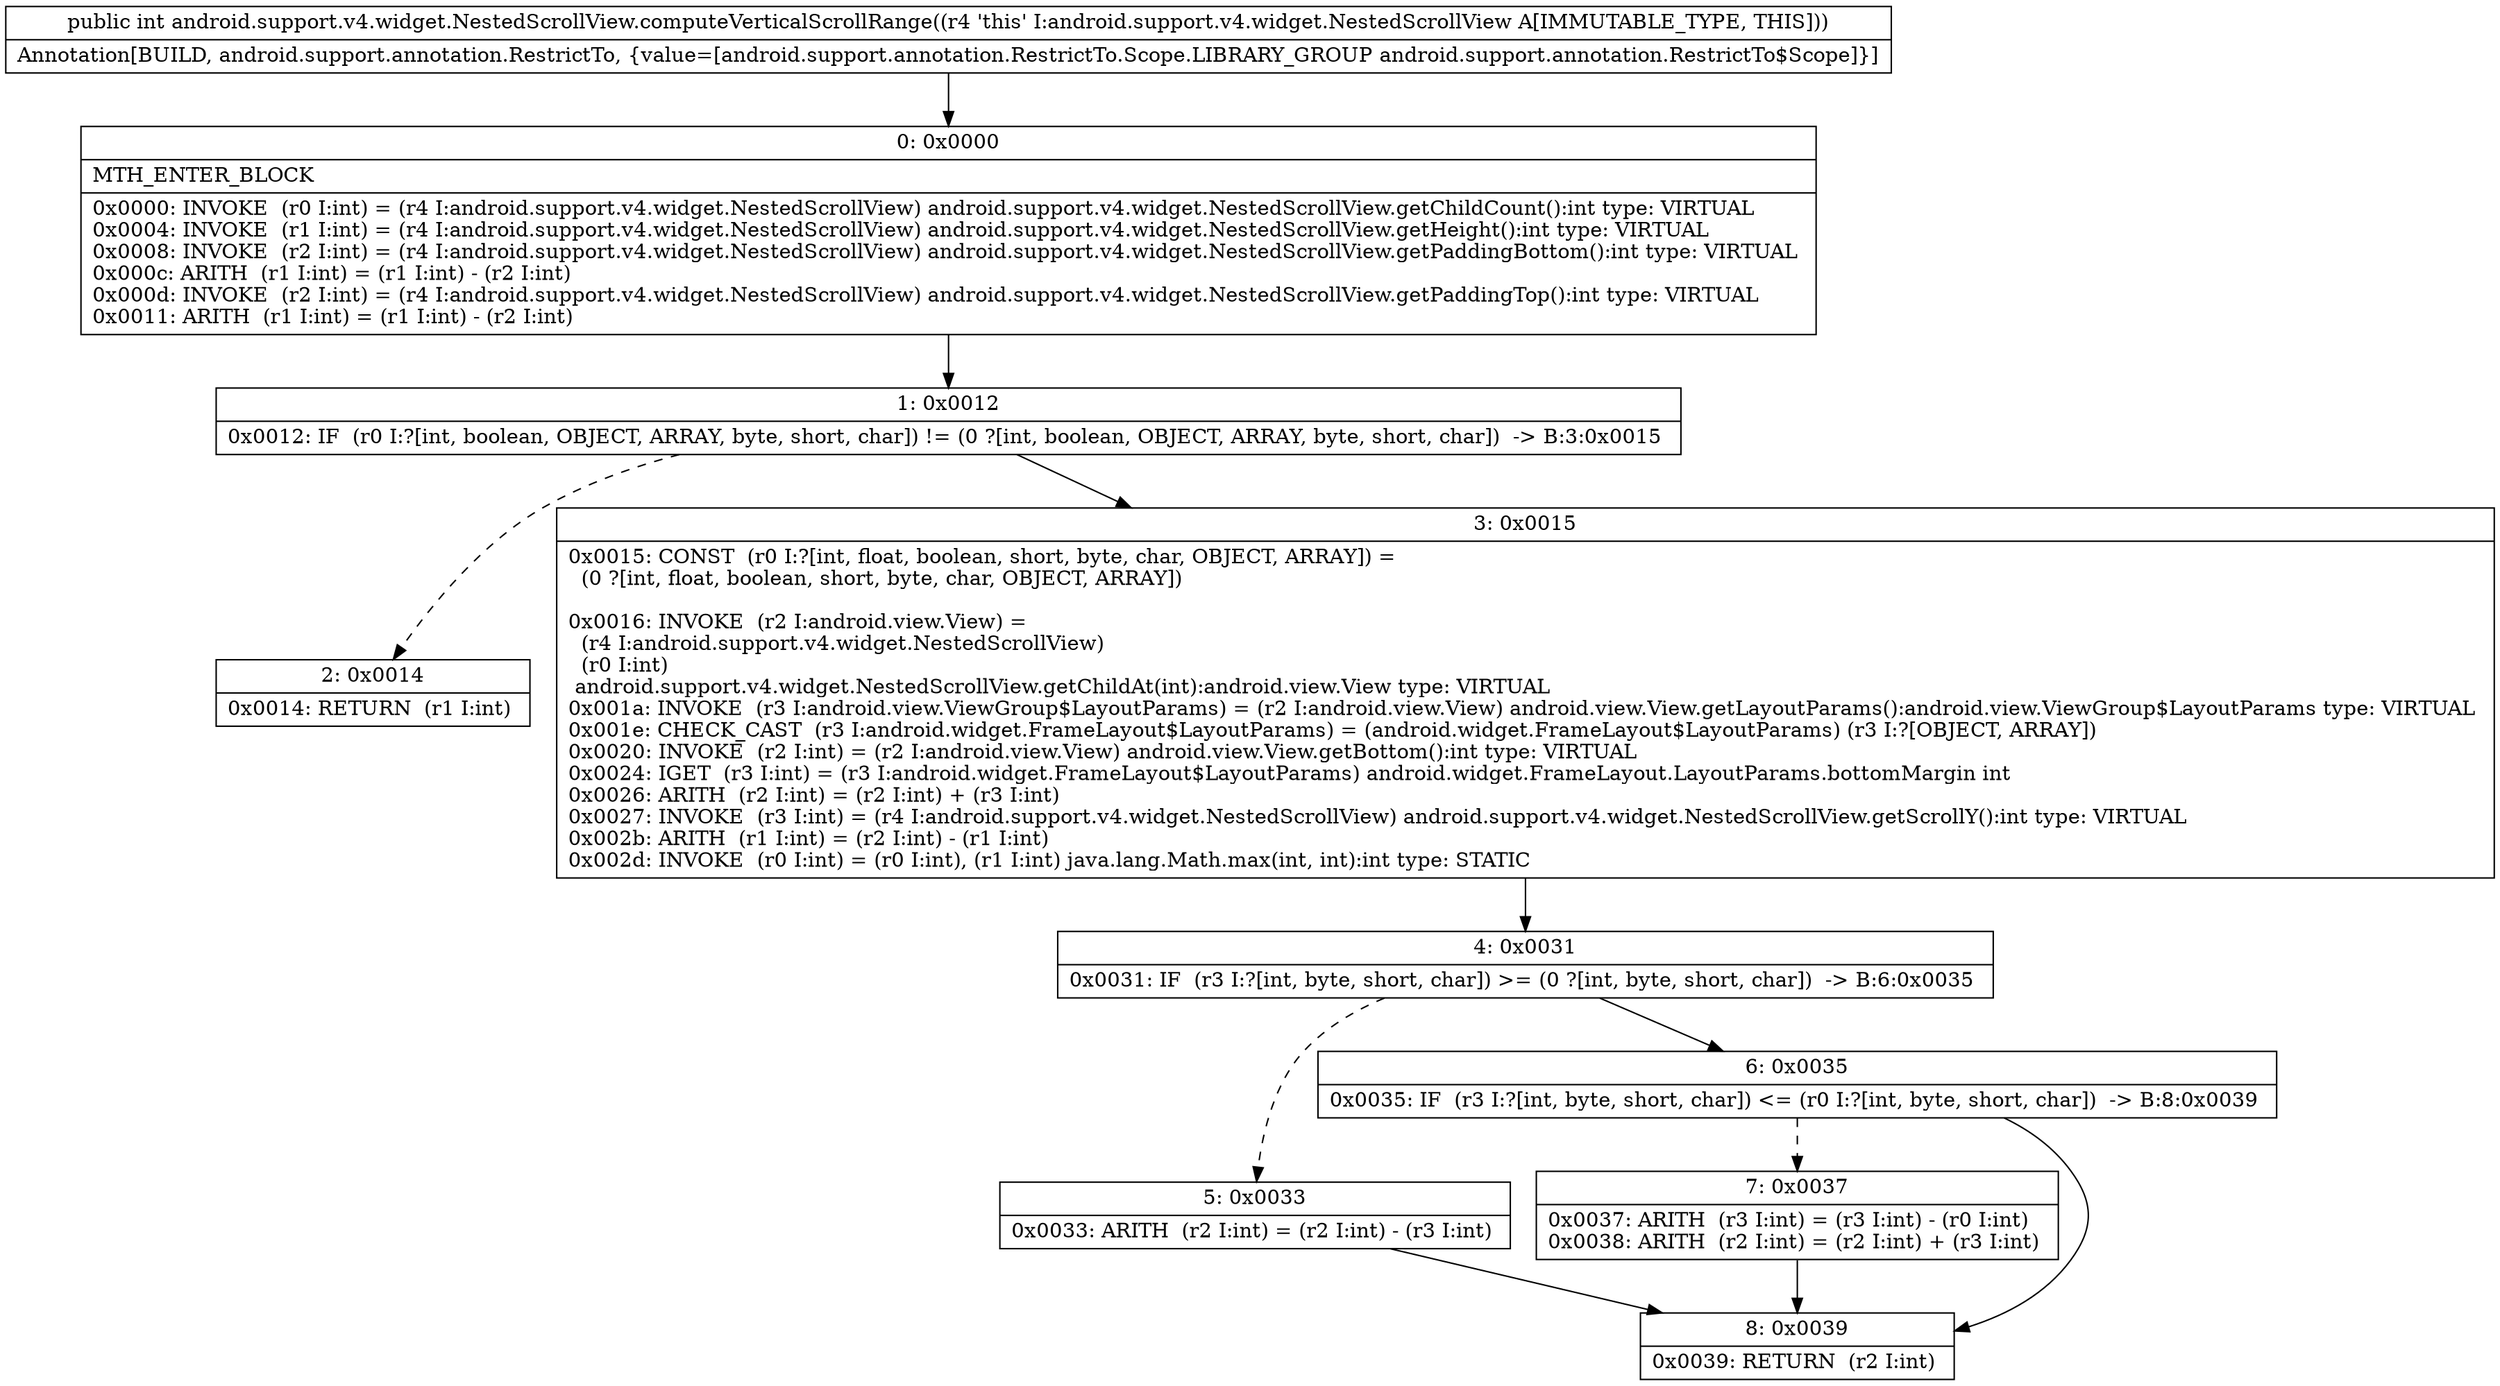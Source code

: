 digraph "CFG forandroid.support.v4.widget.NestedScrollView.computeVerticalScrollRange()I" {
Node_0 [shape=record,label="{0\:\ 0x0000|MTH_ENTER_BLOCK\l|0x0000: INVOKE  (r0 I:int) = (r4 I:android.support.v4.widget.NestedScrollView) android.support.v4.widget.NestedScrollView.getChildCount():int type: VIRTUAL \l0x0004: INVOKE  (r1 I:int) = (r4 I:android.support.v4.widget.NestedScrollView) android.support.v4.widget.NestedScrollView.getHeight():int type: VIRTUAL \l0x0008: INVOKE  (r2 I:int) = (r4 I:android.support.v4.widget.NestedScrollView) android.support.v4.widget.NestedScrollView.getPaddingBottom():int type: VIRTUAL \l0x000c: ARITH  (r1 I:int) = (r1 I:int) \- (r2 I:int) \l0x000d: INVOKE  (r2 I:int) = (r4 I:android.support.v4.widget.NestedScrollView) android.support.v4.widget.NestedScrollView.getPaddingTop():int type: VIRTUAL \l0x0011: ARITH  (r1 I:int) = (r1 I:int) \- (r2 I:int) \l}"];
Node_1 [shape=record,label="{1\:\ 0x0012|0x0012: IF  (r0 I:?[int, boolean, OBJECT, ARRAY, byte, short, char]) != (0 ?[int, boolean, OBJECT, ARRAY, byte, short, char])  \-\> B:3:0x0015 \l}"];
Node_2 [shape=record,label="{2\:\ 0x0014|0x0014: RETURN  (r1 I:int) \l}"];
Node_3 [shape=record,label="{3\:\ 0x0015|0x0015: CONST  (r0 I:?[int, float, boolean, short, byte, char, OBJECT, ARRAY]) = \l  (0 ?[int, float, boolean, short, byte, char, OBJECT, ARRAY])\l \l0x0016: INVOKE  (r2 I:android.view.View) = \l  (r4 I:android.support.v4.widget.NestedScrollView)\l  (r0 I:int)\l android.support.v4.widget.NestedScrollView.getChildAt(int):android.view.View type: VIRTUAL \l0x001a: INVOKE  (r3 I:android.view.ViewGroup$LayoutParams) = (r2 I:android.view.View) android.view.View.getLayoutParams():android.view.ViewGroup$LayoutParams type: VIRTUAL \l0x001e: CHECK_CAST  (r3 I:android.widget.FrameLayout$LayoutParams) = (android.widget.FrameLayout$LayoutParams) (r3 I:?[OBJECT, ARRAY]) \l0x0020: INVOKE  (r2 I:int) = (r2 I:android.view.View) android.view.View.getBottom():int type: VIRTUAL \l0x0024: IGET  (r3 I:int) = (r3 I:android.widget.FrameLayout$LayoutParams) android.widget.FrameLayout.LayoutParams.bottomMargin int \l0x0026: ARITH  (r2 I:int) = (r2 I:int) + (r3 I:int) \l0x0027: INVOKE  (r3 I:int) = (r4 I:android.support.v4.widget.NestedScrollView) android.support.v4.widget.NestedScrollView.getScrollY():int type: VIRTUAL \l0x002b: ARITH  (r1 I:int) = (r2 I:int) \- (r1 I:int) \l0x002d: INVOKE  (r0 I:int) = (r0 I:int), (r1 I:int) java.lang.Math.max(int, int):int type: STATIC \l}"];
Node_4 [shape=record,label="{4\:\ 0x0031|0x0031: IF  (r3 I:?[int, byte, short, char]) \>= (0 ?[int, byte, short, char])  \-\> B:6:0x0035 \l}"];
Node_5 [shape=record,label="{5\:\ 0x0033|0x0033: ARITH  (r2 I:int) = (r2 I:int) \- (r3 I:int) \l}"];
Node_6 [shape=record,label="{6\:\ 0x0035|0x0035: IF  (r3 I:?[int, byte, short, char]) \<= (r0 I:?[int, byte, short, char])  \-\> B:8:0x0039 \l}"];
Node_7 [shape=record,label="{7\:\ 0x0037|0x0037: ARITH  (r3 I:int) = (r3 I:int) \- (r0 I:int) \l0x0038: ARITH  (r2 I:int) = (r2 I:int) + (r3 I:int) \l}"];
Node_8 [shape=record,label="{8\:\ 0x0039|0x0039: RETURN  (r2 I:int) \l}"];
MethodNode[shape=record,label="{public int android.support.v4.widget.NestedScrollView.computeVerticalScrollRange((r4 'this' I:android.support.v4.widget.NestedScrollView A[IMMUTABLE_TYPE, THIS]))  | Annotation[BUILD, android.support.annotation.RestrictTo, \{value=[android.support.annotation.RestrictTo.Scope.LIBRARY_GROUP android.support.annotation.RestrictTo$Scope]\}]\l}"];
MethodNode -> Node_0;
Node_0 -> Node_1;
Node_1 -> Node_2[style=dashed];
Node_1 -> Node_3;
Node_3 -> Node_4;
Node_4 -> Node_5[style=dashed];
Node_4 -> Node_6;
Node_5 -> Node_8;
Node_6 -> Node_7[style=dashed];
Node_6 -> Node_8;
Node_7 -> Node_8;
}

